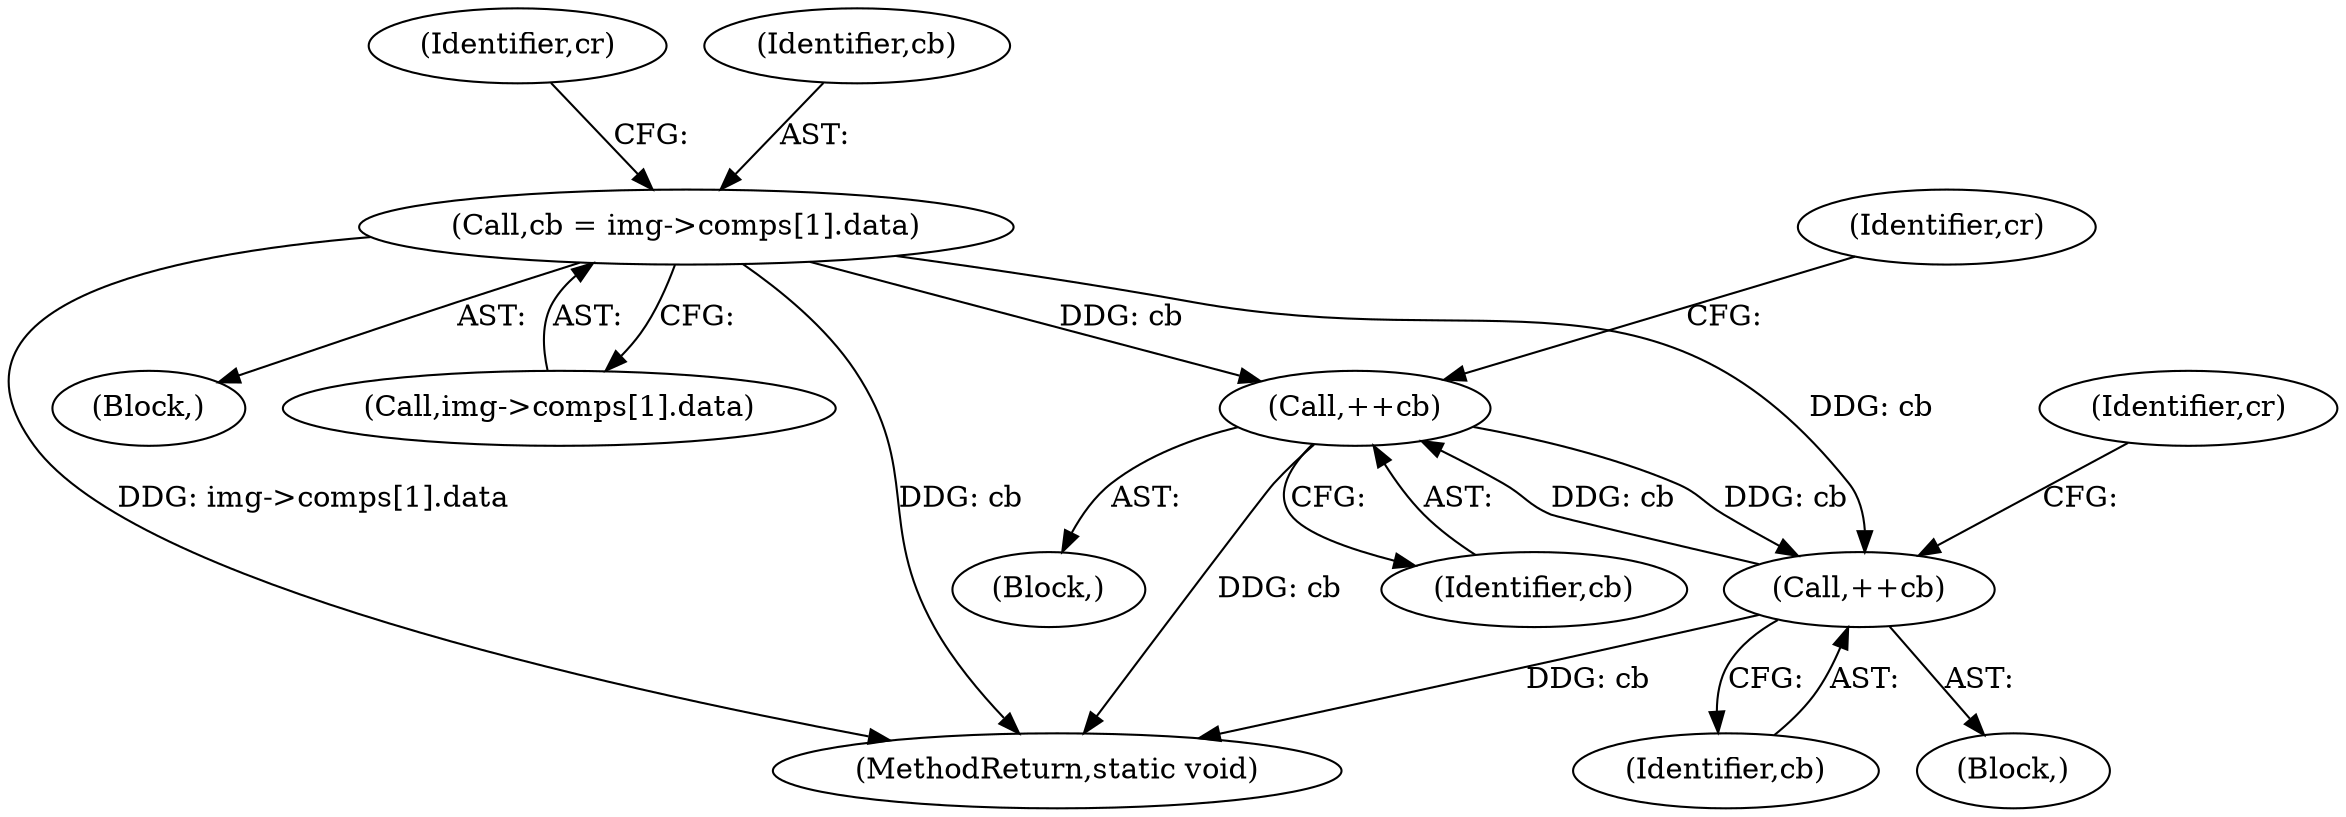 digraph "0_openjpeg_15f081c89650dccee4aa4ae66f614c3fdb268767_1@array" {
"1000181" [label="(Call,cb = img->comps[1].data)"];
"1000317" [label="(Call,++cb)"];
"1000346" [label="(Call,++cb)"];
"1000191" [label="(Identifier,cr)"];
"1000317" [label="(Call,++cb)"];
"1000103" [label="(Block,)"];
"1000346" [label="(Call,++cb)"];
"1000320" [label="(Identifier,cr)"];
"1000347" [label="(Identifier,cb)"];
"1000276" [label="(Block,)"];
"1000325" [label="(Block,)"];
"1000349" [label="(Identifier,cr)"];
"1000318" [label="(Identifier,cb)"];
"1000181" [label="(Call,cb = img->comps[1].data)"];
"1000183" [label="(Call,img->comps[1].data)"];
"1000511" [label="(MethodReturn,static void)"];
"1000182" [label="(Identifier,cb)"];
"1000181" -> "1000103"  [label="AST: "];
"1000181" -> "1000183"  [label="CFG: "];
"1000182" -> "1000181"  [label="AST: "];
"1000183" -> "1000181"  [label="AST: "];
"1000191" -> "1000181"  [label="CFG: "];
"1000181" -> "1000511"  [label="DDG: cb"];
"1000181" -> "1000511"  [label="DDG: img->comps[1].data"];
"1000181" -> "1000317"  [label="DDG: cb"];
"1000181" -> "1000346"  [label="DDG: cb"];
"1000317" -> "1000276"  [label="AST: "];
"1000317" -> "1000318"  [label="CFG: "];
"1000318" -> "1000317"  [label="AST: "];
"1000320" -> "1000317"  [label="CFG: "];
"1000317" -> "1000511"  [label="DDG: cb"];
"1000346" -> "1000317"  [label="DDG: cb"];
"1000317" -> "1000346"  [label="DDG: cb"];
"1000346" -> "1000325"  [label="AST: "];
"1000346" -> "1000347"  [label="CFG: "];
"1000347" -> "1000346"  [label="AST: "];
"1000349" -> "1000346"  [label="CFG: "];
"1000346" -> "1000511"  [label="DDG: cb"];
}
